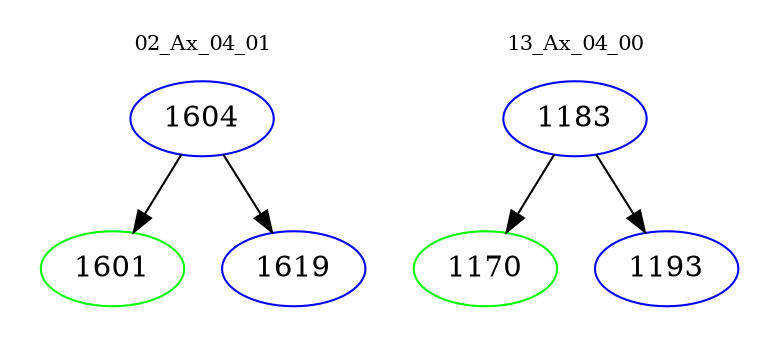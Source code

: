 digraph{
subgraph cluster_0 {
color = white
label = "02_Ax_04_01";
fontsize=10;
T0_1604 [label="1604", color="blue"]
T0_1604 -> T0_1601 [color="black"]
T0_1601 [label="1601", color="green"]
T0_1604 -> T0_1619 [color="black"]
T0_1619 [label="1619", color="blue"]
}
subgraph cluster_1 {
color = white
label = "13_Ax_04_00";
fontsize=10;
T1_1183 [label="1183", color="blue"]
T1_1183 -> T1_1170 [color="black"]
T1_1170 [label="1170", color="green"]
T1_1183 -> T1_1193 [color="black"]
T1_1193 [label="1193", color="blue"]
}
}
